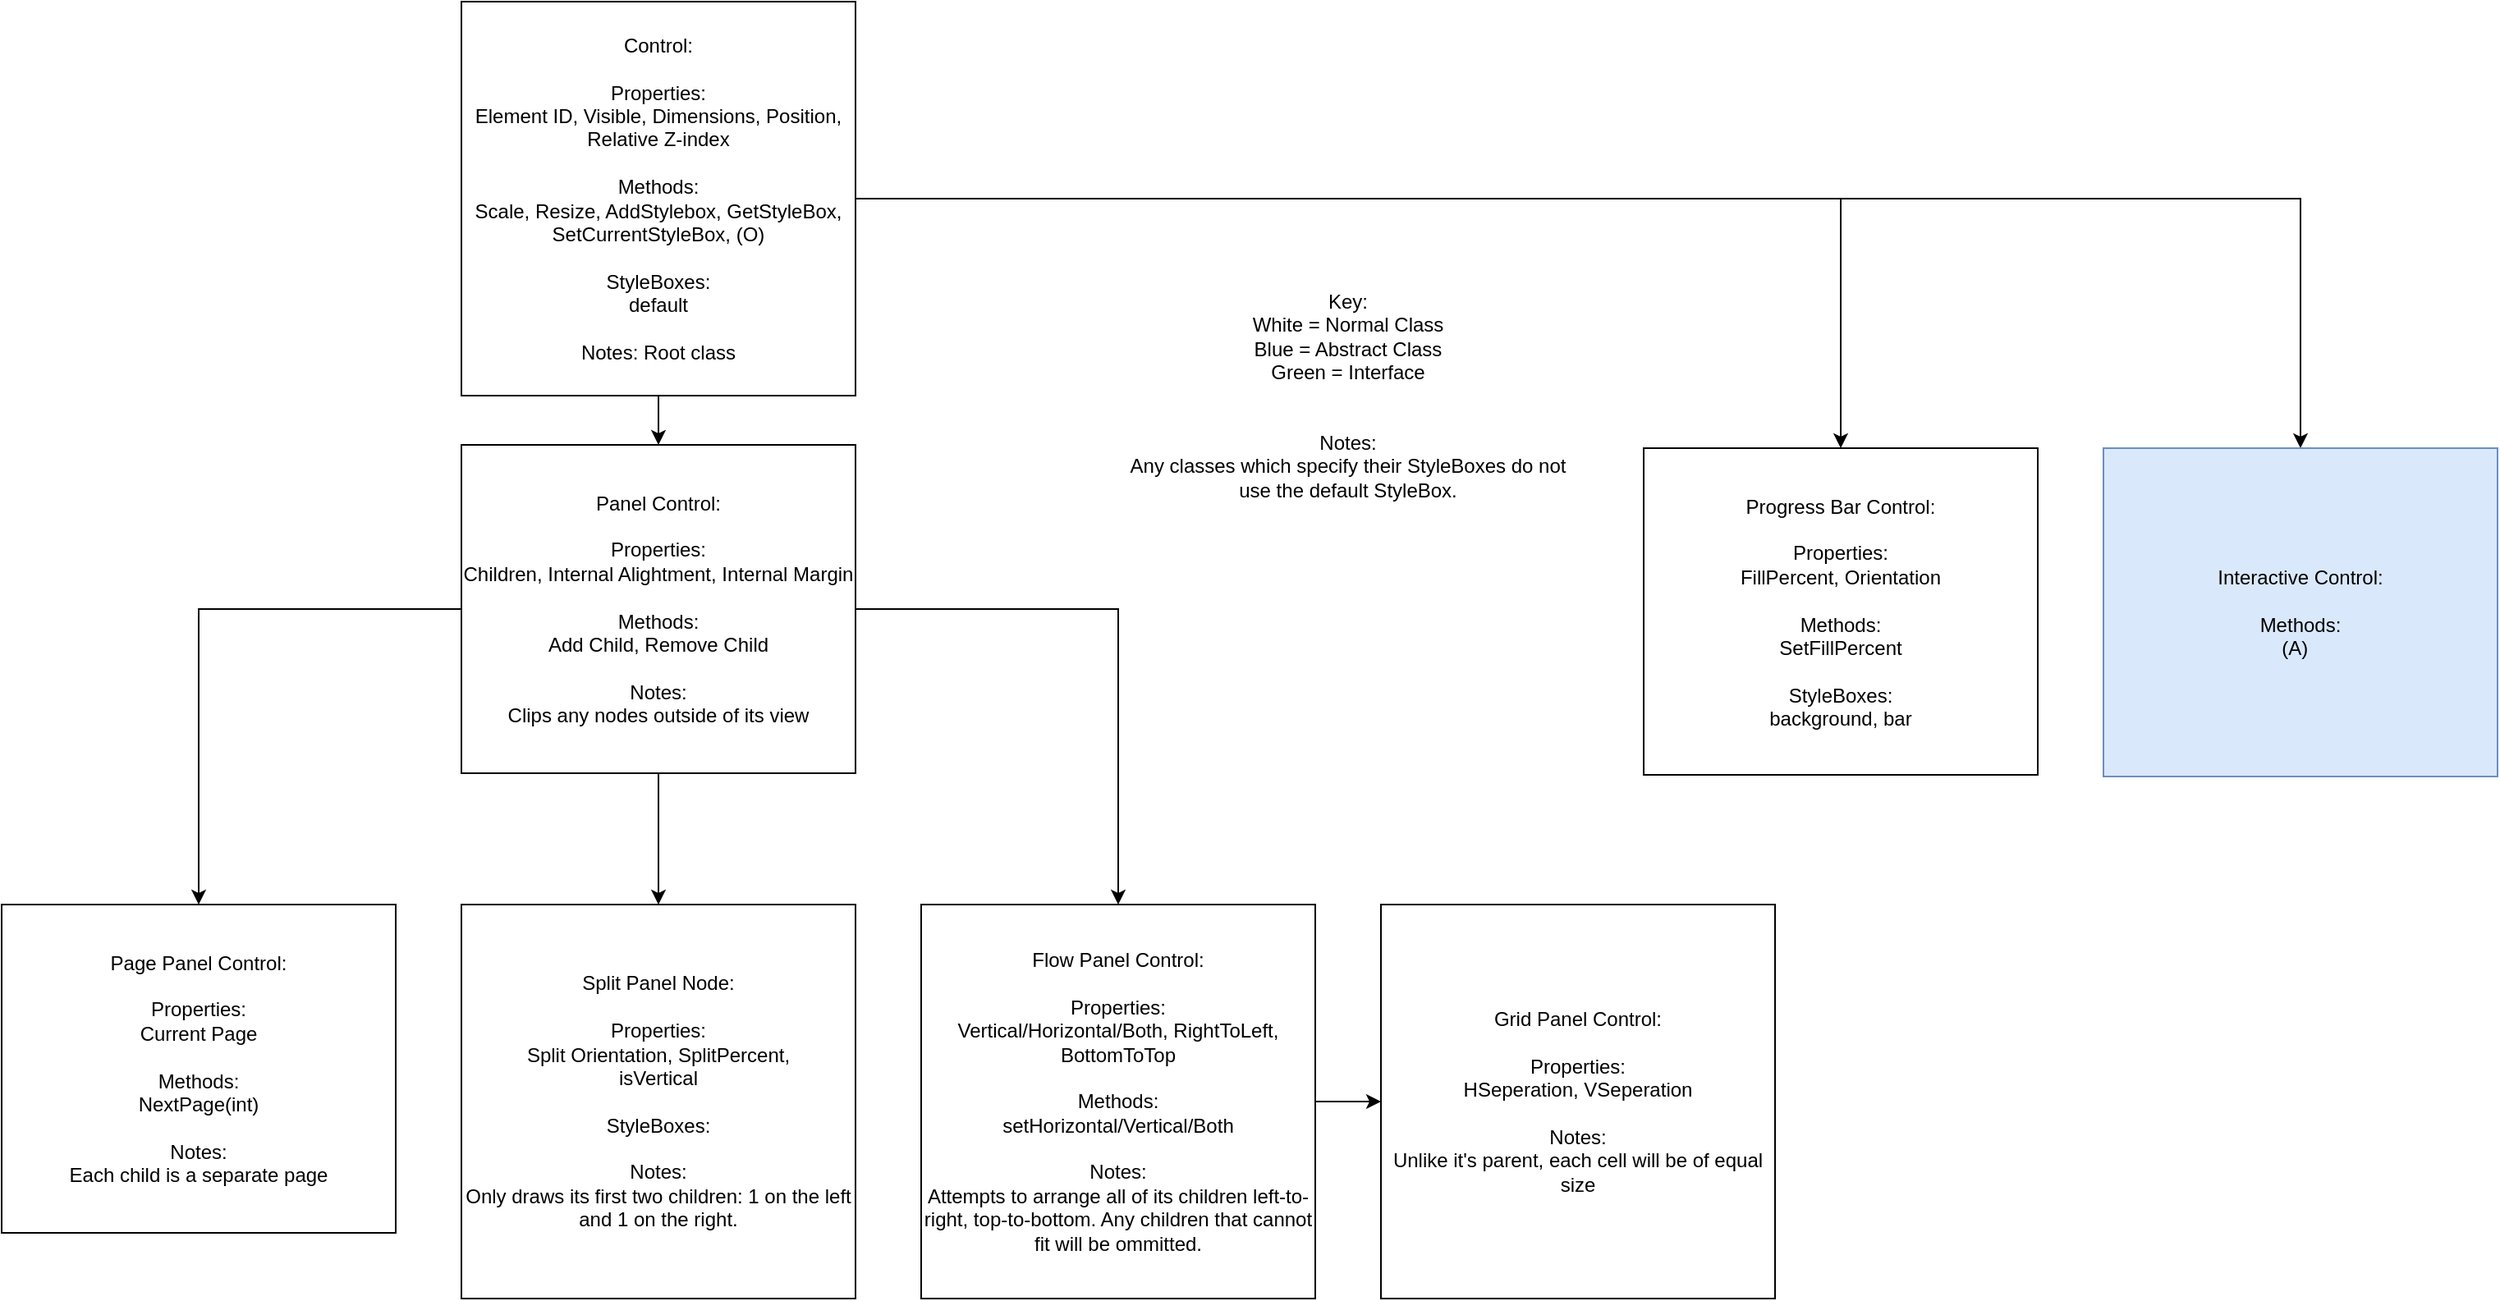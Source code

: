 <mxfile version="12.2.2" type="device" pages="1"><diagram id="U7z-OtxzR3d01EZ1eLmk" name="Nodes"><mxGraphModel dx="2048" dy="808" grid="1" gridSize="10" guides="1" tooltips="1" connect="1" arrows="1" fold="1" page="1" pageScale="1" pageWidth="3000" pageHeight="3000" math="0" shadow="0"><root><mxCell id="0"/><mxCell id="1" parent="0"/><mxCell id="jLCQVSxbj_nTVTn-r11g-6" style="edgeStyle=orthogonalEdgeStyle;rounded=0;orthogonalLoop=1;jettySize=auto;html=1;" edge="1" parent="1" source="jLCQVSxbj_nTVTn-r11g-1" target="jLCQVSxbj_nTVTn-r11g-5"><mxGeometry relative="1" as="geometry"/></mxCell><mxCell id="jLCQVSxbj_nTVTn-r11g-11" style="edgeStyle=orthogonalEdgeStyle;rounded=0;orthogonalLoop=1;jettySize=auto;html=1;entryX=0.5;entryY=0;entryDx=0;entryDy=0;" edge="1" parent="1" source="jLCQVSxbj_nTVTn-r11g-1" target="jLCQVSxbj_nTVTn-r11g-9"><mxGeometry relative="1" as="geometry"/></mxCell><mxCell id="jLCQVSxbj_nTVTn-r11g-13" style="edgeStyle=orthogonalEdgeStyle;rounded=0;orthogonalLoop=1;jettySize=auto;html=1;" edge="1" parent="1" source="jLCQVSxbj_nTVTn-r11g-1" target="jLCQVSxbj_nTVTn-r11g-12"><mxGeometry relative="1" as="geometry"/></mxCell><mxCell id="jLCQVSxbj_nTVTn-r11g-1" value="Control:&lt;br&gt;&lt;br&gt;Properties:&lt;br&gt;Element ID, Visible, Dimensions, Position,&lt;br&gt;Relative Z-index&lt;br&gt;&lt;br&gt;Methods:&lt;br&gt;Scale, Resize, AddStylebox, GetStyleBox,&lt;br&gt;SetCurrentStyleBox, (O)&lt;br&gt;&lt;br&gt;StyleBoxes:&lt;br&gt;default&lt;br&gt;&lt;br&gt;Notes: Root class" style="rounded=0;whiteSpace=wrap;html=1;" vertex="1" parent="1"><mxGeometry x="320" y="170" width="240" height="240" as="geometry"/></mxCell><mxCell id="jLCQVSxbj_nTVTn-r11g-19" style="edgeStyle=orthogonalEdgeStyle;rounded=0;orthogonalLoop=1;jettySize=auto;html=1;entryX=0.5;entryY=0;entryDx=0;entryDy=0;" edge="1" parent="1" source="jLCQVSxbj_nTVTn-r11g-5" target="jLCQVSxbj_nTVTn-r11g-17"><mxGeometry relative="1" as="geometry"/></mxCell><mxCell id="jLCQVSxbj_nTVTn-r11g-21" style="edgeStyle=orthogonalEdgeStyle;rounded=0;orthogonalLoop=1;jettySize=auto;html=1;" edge="1" parent="1" source="jLCQVSxbj_nTVTn-r11g-5" target="jLCQVSxbj_nTVTn-r11g-20"><mxGeometry relative="1" as="geometry"/></mxCell><mxCell id="jLCQVSxbj_nTVTn-r11g-22" style="edgeStyle=orthogonalEdgeStyle;rounded=0;orthogonalLoop=1;jettySize=auto;html=1;entryX=0.5;entryY=0;entryDx=0;entryDy=0;" edge="1" parent="1" source="jLCQVSxbj_nTVTn-r11g-5" target="jLCQVSxbj_nTVTn-r11g-14"><mxGeometry relative="1" as="geometry"/></mxCell><mxCell id="jLCQVSxbj_nTVTn-r11g-5" value="Panel Control:&lt;br&gt;&lt;br&gt;Properties:&lt;br&gt;Children, Internal Alightment, Internal Margin&lt;br&gt;&lt;br&gt;Methods:&lt;br&gt;Add Child, Remove Child&lt;br&gt;&lt;br&gt;Notes:&lt;br&gt;Clips any nodes outside of its view" style="rounded=0;whiteSpace=wrap;html=1;" vertex="1" parent="1"><mxGeometry x="320" y="440" width="240" height="200" as="geometry"/></mxCell><mxCell id="jLCQVSxbj_nTVTn-r11g-9" value="Interactive Control:&lt;br&gt;&lt;br&gt;Methods:&lt;br&gt;(A)&amp;nbsp;&amp;nbsp;" style="rounded=0;whiteSpace=wrap;html=1;fillColor=#dae8fc;strokeColor=#6c8ebf;" vertex="1" parent="1"><mxGeometry x="1320" y="442" width="240" height="200" as="geometry"/></mxCell><mxCell id="jLCQVSxbj_nTVTn-r11g-10" value="Key:&lt;br&gt;White = Normal Class&lt;br&gt;Blue = Abstract Class&lt;br&gt;Green = Interface&lt;br&gt;&lt;br&gt;&lt;br&gt;Notes:&lt;br&gt;Any classes which specify their StyleBoxes do not use the default StyleBox." style="text;html=1;strokeColor=none;fillColor=none;align=center;verticalAlign=middle;whiteSpace=wrap;rounded=0;" vertex="1" parent="1"><mxGeometry x="720" y="310" width="280" height="200" as="geometry"/></mxCell><mxCell id="jLCQVSxbj_nTVTn-r11g-12" value="Progress Bar Control:&lt;br&gt;&lt;br&gt;Properties:&lt;br&gt;FillPercent, Orientation&lt;br&gt;&lt;br&gt;Methods:&lt;br&gt;SetFillPercent&lt;br&gt;&lt;br&gt;StyleBoxes:&lt;br&gt;background, bar" style="rounded=0;whiteSpace=wrap;html=1;" vertex="1" parent="1"><mxGeometry x="1040" y="442" width="240" height="199" as="geometry"/></mxCell><mxCell id="jLCQVSxbj_nTVTn-r11g-14" value="Split Panel Node:&lt;br&gt;&lt;br&gt;Properties: &lt;br&gt;Split Orientation, SplitPercent,&lt;br&gt;isVertical&lt;br&gt;&lt;br&gt;StyleBoxes:&lt;br&gt;&lt;br&gt;Notes:&lt;br&gt;Only draws its first two children: 1 on the left and 1 on the right." style="rounded=0;whiteSpace=wrap;html=1;" vertex="1" parent="1"><mxGeometry x="320" y="720" width="240" height="240" as="geometry"/></mxCell><mxCell id="jLCQVSxbj_nTVTn-r11g-17" value="Page Panel Control:&lt;br&gt;&lt;br&gt;Properties:&lt;br&gt;Current Page&lt;br&gt;&lt;br&gt;Methods:&lt;br&gt;NextPage(int)&lt;br&gt;&lt;br&gt;Notes:&lt;br&gt;Each child is a separate page" style="rounded=0;whiteSpace=wrap;html=1;" vertex="1" parent="1"><mxGeometry x="40" y="720" width="240" height="200" as="geometry"/></mxCell><mxCell id="jLCQVSxbj_nTVTn-r11g-24" style="edgeStyle=orthogonalEdgeStyle;rounded=0;orthogonalLoop=1;jettySize=auto;html=1;" edge="1" parent="1" source="jLCQVSxbj_nTVTn-r11g-20" target="jLCQVSxbj_nTVTn-r11g-23"><mxGeometry relative="1" as="geometry"/></mxCell><mxCell id="jLCQVSxbj_nTVTn-r11g-20" value="Flow Panel Control:&lt;br&gt;&lt;br&gt;Properties:&lt;br&gt;Vertical/Horizontal/Both, RightToLeft, BottomToTop&lt;br&gt;&lt;br&gt;Methods:&lt;br&gt;setHorizontal/Vertical/Both&lt;br&gt;&lt;br&gt;Notes:&lt;br&gt;Attempts to arrange all of its children left-to-right, top-to-bottom. Any children that cannot fit will be ommitted." style="rounded=0;whiteSpace=wrap;html=1;" vertex="1" parent="1"><mxGeometry x="600" y="720" width="240" height="240" as="geometry"/></mxCell><mxCell id="jLCQVSxbj_nTVTn-r11g-23" value="Grid Panel Control:&lt;br&gt;&lt;br&gt;Properties:&lt;br&gt;HSeperation, VSeperation&lt;br&gt;&lt;br&gt;Notes:&lt;br&gt;Unlike it's parent, each cell will be of equal size" style="rounded=0;whiteSpace=wrap;html=1;" vertex="1" parent="1"><mxGeometry x="880" y="720" width="240" height="240" as="geometry"/></mxCell></root></mxGraphModel></diagram></mxfile>